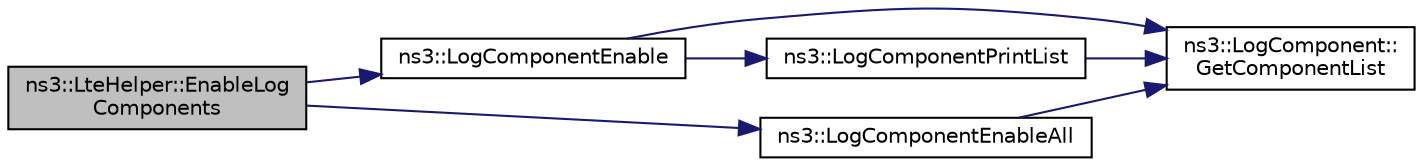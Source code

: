 digraph "ns3::LteHelper::EnableLogComponents"
{
 // LATEX_PDF_SIZE
  edge [fontname="Helvetica",fontsize="10",labelfontname="Helvetica",labelfontsize="10"];
  node [fontname="Helvetica",fontsize="10",shape=record];
  rankdir="LR";
  Node1 [label="ns3::LteHelper::EnableLog\lComponents",height=0.2,width=0.4,color="black", fillcolor="grey75", style="filled", fontcolor="black",tooltip="Enables full-blown logging for major components of the LENA architecture."];
  Node1 -> Node2 [color="midnightblue",fontsize="10",style="solid",fontname="Helvetica"];
  Node2 [label="ns3::LogComponentEnable",height=0.2,width=0.4,color="black", fillcolor="white", style="filled",URL="$namespacens3.html#adc4ef4f00bb2f5f4edae67fc3bc27f20",tooltip="Enable the logging output associated with that log component."];
  Node2 -> Node3 [color="midnightblue",fontsize="10",style="solid",fontname="Helvetica"];
  Node3 [label="ns3::LogComponent::\lGetComponentList",height=0.2,width=0.4,color="black", fillcolor="white", style="filled",URL="$classns3_1_1_log_component.html#a63eb2c0fd93c30f9081443c2fd4bffe9",tooltip="Get the list of LogComponnents."];
  Node2 -> Node4 [color="midnightblue",fontsize="10",style="solid",fontname="Helvetica"];
  Node4 [label="ns3::LogComponentPrintList",height=0.2,width=0.4,color="black", fillcolor="white", style="filled",URL="$namespacens3.html#a5252703c3f8260fd6dc609f1b276e57c",tooltip="Print the list of logging messages available."];
  Node4 -> Node3 [color="midnightblue",fontsize="10",style="solid",fontname="Helvetica"];
  Node1 -> Node5 [color="midnightblue",fontsize="10",style="solid",fontname="Helvetica"];
  Node5 [label="ns3::LogComponentEnableAll",height=0.2,width=0.4,color="black", fillcolor="white", style="filled",URL="$namespacens3.html#aef610a7dcaaa6c20499283526b538582",tooltip="Enable the logging output for all registered log components."];
  Node5 -> Node3 [color="midnightblue",fontsize="10",style="solid",fontname="Helvetica"];
}
